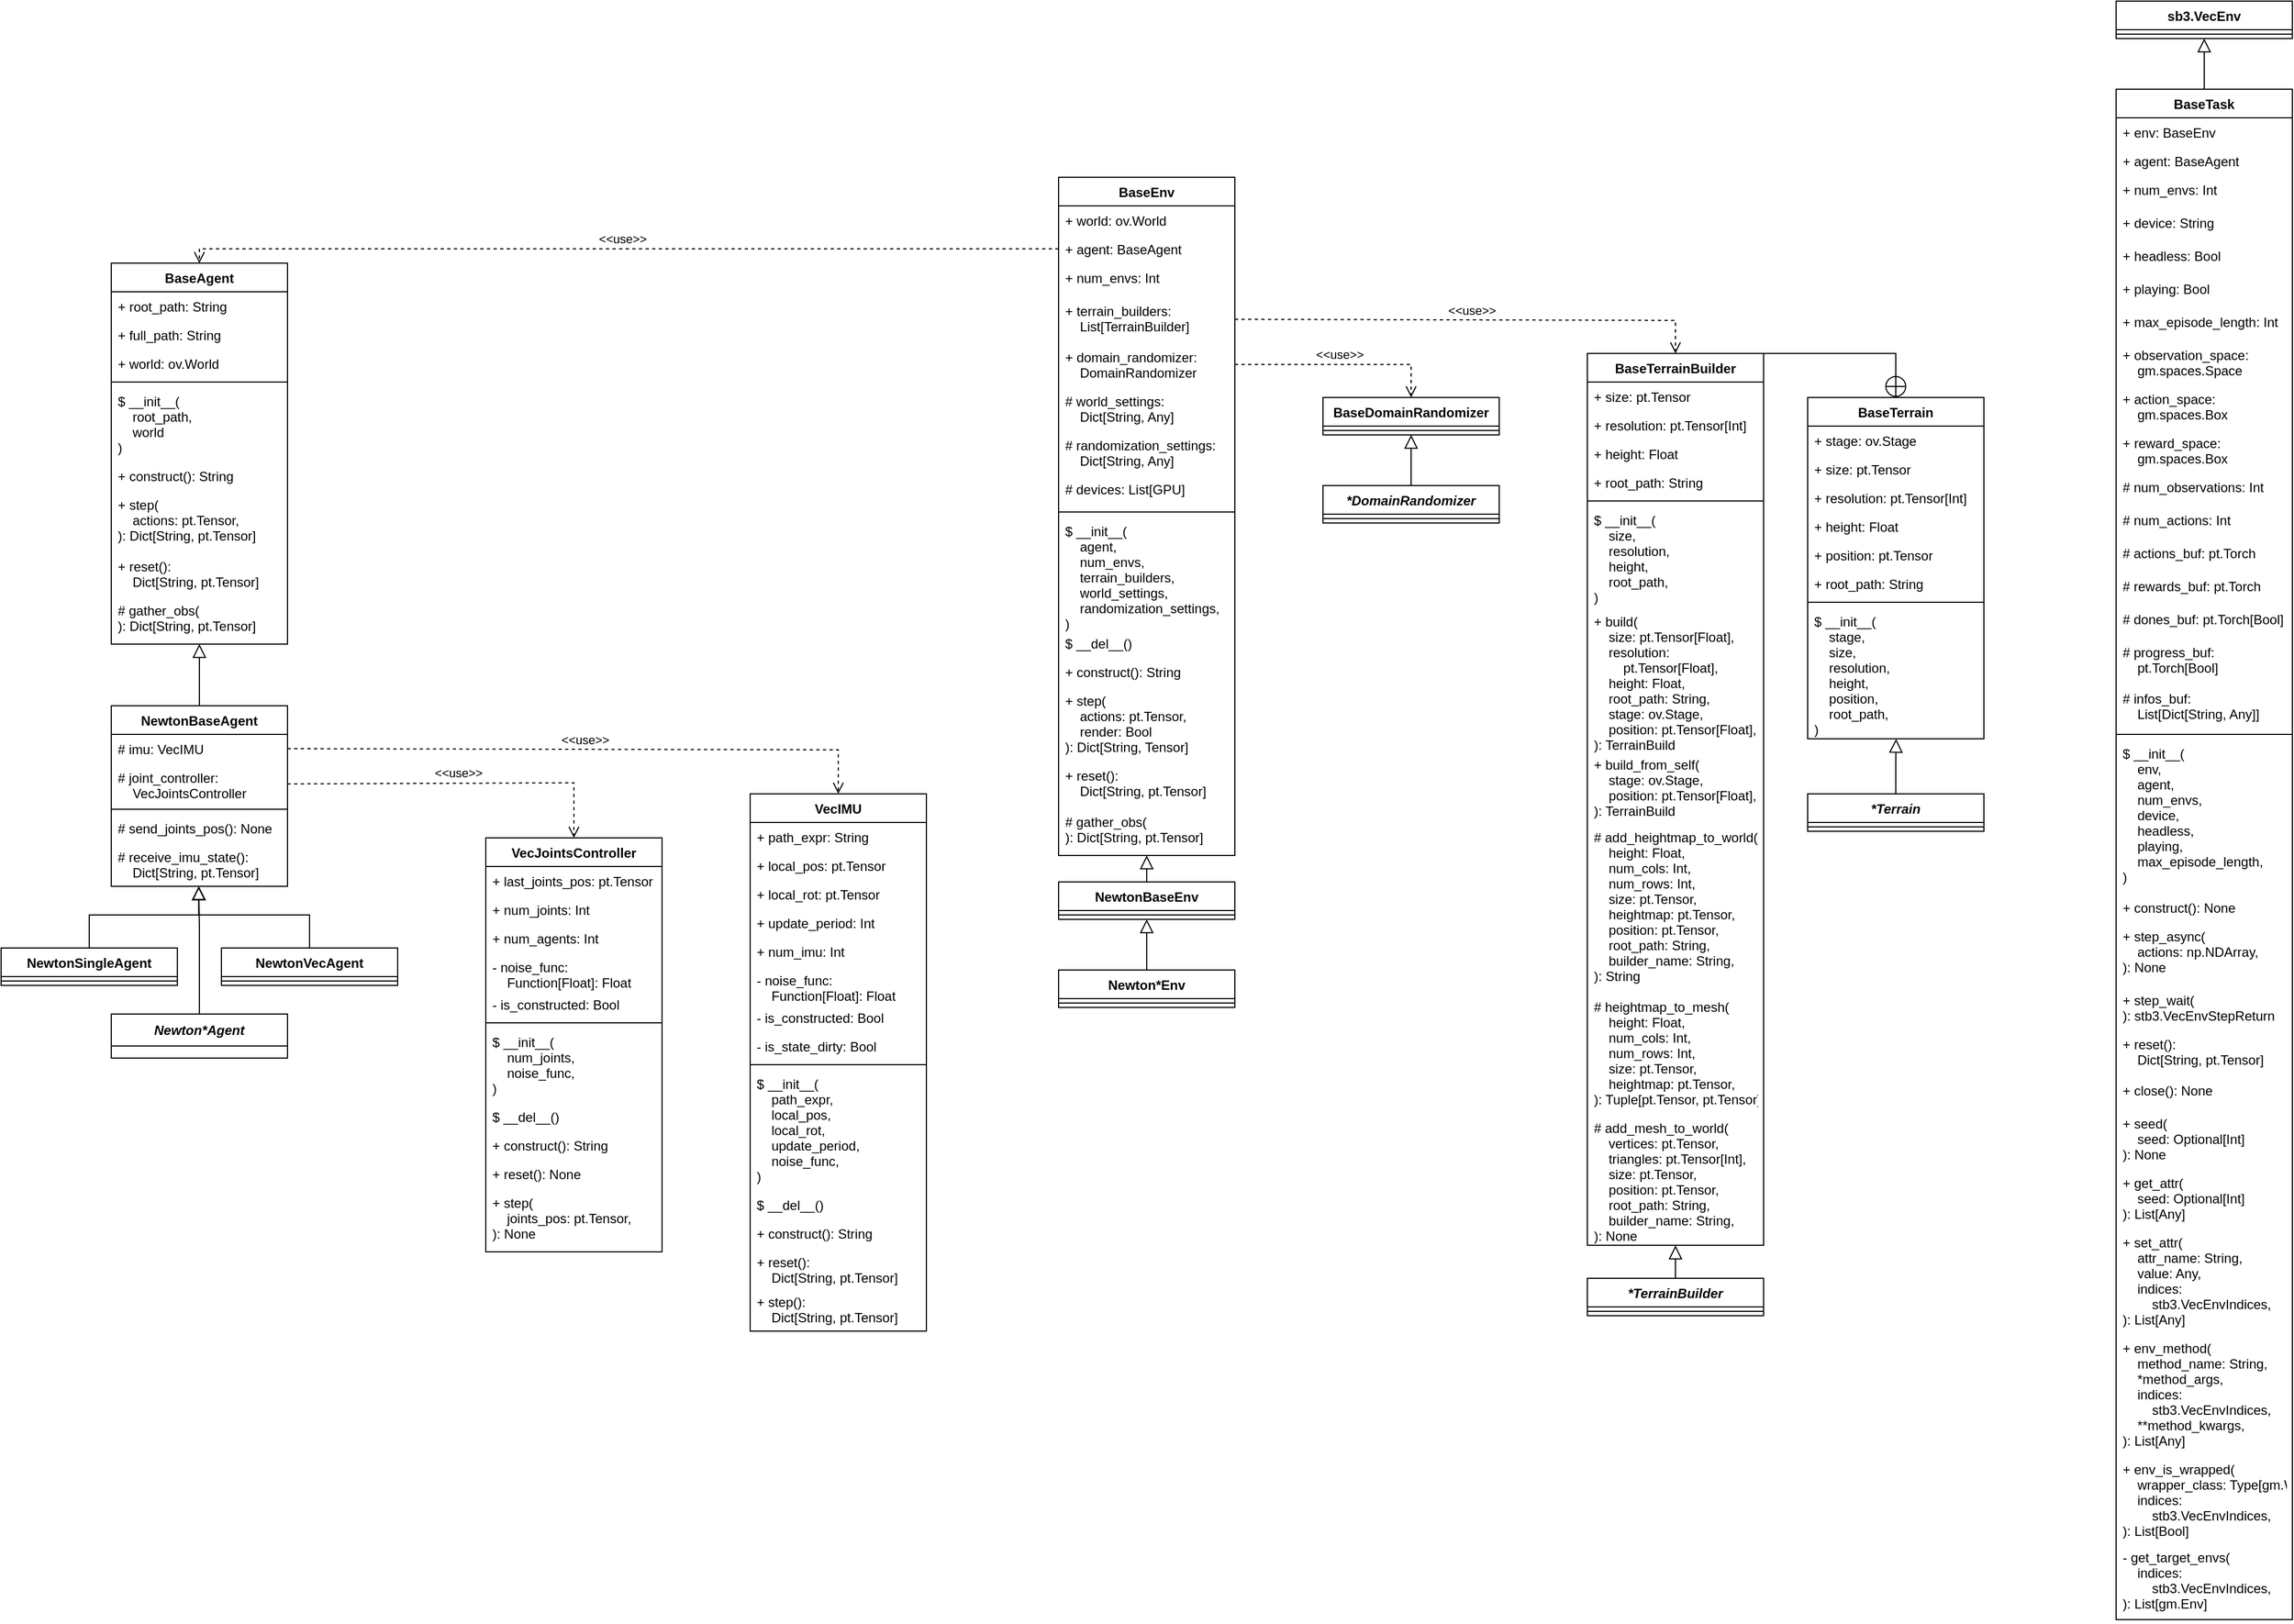 <mxfile version="24.8.4">
  <diagram id="C5RBs43oDa-KdzZeNtuy" name="Page-1">
    <mxGraphModel dx="2043" dy="2243" grid="1" gridSize="10" guides="1" tooltips="1" connect="1" arrows="1" fold="1" page="1" pageScale="1" pageWidth="827" pageHeight="1169" math="0" shadow="0">
      <root>
        <mxCell id="WIyWlLk6GJQsqaUBKTNV-0" />
        <mxCell id="WIyWlLk6GJQsqaUBKTNV-1" parent="WIyWlLk6GJQsqaUBKTNV-0" />
        <mxCell id="zkfFHV4jXpPFQw0GAbJ--0" value="BaseAgent" style="swimlane;fontStyle=1;align=center;verticalAlign=top;childLayout=stackLayout;horizontal=1;startSize=26;horizontalStack=0;resizeParent=1;resizeLast=0;collapsible=1;marginBottom=0;rounded=0;shadow=0;strokeWidth=1;" parent="WIyWlLk6GJQsqaUBKTNV-1" vertex="1">
          <mxGeometry x="220" y="38" width="160" height="346" as="geometry">
            <mxRectangle x="230" y="140" width="160" height="26" as="alternateBounds" />
          </mxGeometry>
        </mxCell>
        <mxCell id="zkfFHV4jXpPFQw0GAbJ--1" value="+ root_path: String" style="text;align=left;verticalAlign=top;spacingLeft=4;spacingRight=4;overflow=hidden;rotatable=0;points=[[0,0.5],[1,0.5]];portConstraint=eastwest;" parent="zkfFHV4jXpPFQw0GAbJ--0" vertex="1">
          <mxGeometry y="26" width="160" height="26" as="geometry" />
        </mxCell>
        <mxCell id="zkfFHV4jXpPFQw0GAbJ--2" value="+ full_path: String" style="text;align=left;verticalAlign=top;spacingLeft=4;spacingRight=4;overflow=hidden;rotatable=0;points=[[0,0.5],[1,0.5]];portConstraint=eastwest;rounded=0;shadow=0;html=0;" parent="zkfFHV4jXpPFQw0GAbJ--0" vertex="1">
          <mxGeometry y="52" width="160" height="26" as="geometry" />
        </mxCell>
        <mxCell id="zkfFHV4jXpPFQw0GAbJ--3" value="+ world: ov.World" style="text;align=left;verticalAlign=top;spacingLeft=4;spacingRight=4;overflow=hidden;rotatable=0;points=[[0,0.5],[1,0.5]];portConstraint=eastwest;rounded=0;shadow=0;html=0;" parent="zkfFHV4jXpPFQw0GAbJ--0" vertex="1">
          <mxGeometry y="78" width="160" height="26" as="geometry" />
        </mxCell>
        <mxCell id="zkfFHV4jXpPFQw0GAbJ--4" value="" style="line;html=1;strokeWidth=1;align=left;verticalAlign=middle;spacingTop=-1;spacingLeft=3;spacingRight=3;rotatable=0;labelPosition=right;points=[];portConstraint=eastwest;" parent="zkfFHV4jXpPFQw0GAbJ--0" vertex="1">
          <mxGeometry y="104" width="160" height="8" as="geometry" />
        </mxCell>
        <mxCell id="zkfFHV4jXpPFQw0GAbJ--5" value="$ __init__(&#xa;    root_path, &#xa;    world&#xa;)" style="text;align=left;verticalAlign=top;spacingLeft=4;spacingRight=4;overflow=hidden;rotatable=0;points=[[0,0.5],[1,0.5]];portConstraint=eastwest;" parent="zkfFHV4jXpPFQw0GAbJ--0" vertex="1">
          <mxGeometry y="112" width="160" height="68" as="geometry" />
        </mxCell>
        <mxCell id="WYmgZ2lt331Zo_KYKc5n-0" value="+ construct(): String" style="text;align=left;verticalAlign=top;spacingLeft=4;spacingRight=4;overflow=hidden;rotatable=0;points=[[0,0.5],[1,0.5]];portConstraint=eastwest;" parent="zkfFHV4jXpPFQw0GAbJ--0" vertex="1">
          <mxGeometry y="180" width="160" height="26" as="geometry" />
        </mxCell>
        <mxCell id="WYmgZ2lt331Zo_KYKc5n-36" value="+ step(&#xa;    actions: pt.Tensor,&#xa;): Dict[String, pt.Tensor]" style="text;align=left;verticalAlign=top;spacingLeft=4;spacingRight=4;overflow=hidden;rotatable=0;points=[[0,0.5],[1,0.5]];portConstraint=eastwest;" parent="zkfFHV4jXpPFQw0GAbJ--0" vertex="1">
          <mxGeometry y="206" width="160" height="56" as="geometry" />
        </mxCell>
        <mxCell id="WYmgZ2lt331Zo_KYKc5n-35" value="+ reset(): &#xa;    Dict[String, pt.Tensor]" style="text;align=left;verticalAlign=top;spacingLeft=4;spacingRight=4;overflow=hidden;rotatable=0;points=[[0,0.5],[1,0.5]];portConstraint=eastwest;" parent="zkfFHV4jXpPFQw0GAbJ--0" vertex="1">
          <mxGeometry y="262" width="160" height="40" as="geometry" />
        </mxCell>
        <mxCell id="C2V4Gt5A_Fa9hkwZDNJC-0" value="# gather_obs(&#xa;): Dict[String, pt.Tensor]" style="text;align=left;verticalAlign=top;spacingLeft=4;spacingRight=4;overflow=hidden;rotatable=0;points=[[0,0.5],[1,0.5]];portConstraint=eastwest;" vertex="1" parent="zkfFHV4jXpPFQw0GAbJ--0">
          <mxGeometry y="302" width="160" height="44" as="geometry" />
        </mxCell>
        <mxCell id="zkfFHV4jXpPFQw0GAbJ--6" value="NewtonBaseAgent" style="swimlane;fontStyle=1;align=center;verticalAlign=top;childLayout=stackLayout;horizontal=1;startSize=26;horizontalStack=0;resizeParent=1;resizeLast=0;collapsible=1;marginBottom=0;rounded=0;shadow=0;strokeWidth=1;" parent="WIyWlLk6GJQsqaUBKTNV-1" vertex="1">
          <mxGeometry x="220" y="440" width="160" height="164" as="geometry">
            <mxRectangle x="130" y="380" width="160" height="26" as="alternateBounds" />
          </mxGeometry>
        </mxCell>
        <mxCell id="C2V4Gt5A_Fa9hkwZDNJC-16" value="# imu: VecIMU" style="text;align=left;verticalAlign=top;spacingLeft=4;spacingRight=4;overflow=hidden;rotatable=0;points=[[0,0.5],[1,0.5]];portConstraint=eastwest;" vertex="1" parent="zkfFHV4jXpPFQw0GAbJ--6">
          <mxGeometry y="26" width="160" height="26" as="geometry" />
        </mxCell>
        <mxCell id="C2V4Gt5A_Fa9hkwZDNJC-17" value="# joint_controller: &#xa;    VecJointsController" style="text;align=left;verticalAlign=top;spacingLeft=4;spacingRight=4;overflow=hidden;rotatable=0;points=[[0,0.5],[1,0.5]];portConstraint=eastwest;" vertex="1" parent="zkfFHV4jXpPFQw0GAbJ--6">
          <mxGeometry y="52" width="160" height="38" as="geometry" />
        </mxCell>
        <mxCell id="zkfFHV4jXpPFQw0GAbJ--9" value="" style="line;html=1;strokeWidth=1;align=left;verticalAlign=middle;spacingTop=-1;spacingLeft=3;spacingRight=3;rotatable=0;labelPosition=right;points=[];portConstraint=eastwest;" parent="zkfFHV4jXpPFQw0GAbJ--6" vertex="1">
          <mxGeometry y="90" width="160" height="8" as="geometry" />
        </mxCell>
        <mxCell id="C2V4Gt5A_Fa9hkwZDNJC-2" value="# send_joints_pos(): None" style="text;align=left;verticalAlign=top;spacingLeft=4;spacingRight=4;overflow=hidden;rotatable=0;points=[[0,0.5],[1,0.5]];portConstraint=eastwest;" vertex="1" parent="zkfFHV4jXpPFQw0GAbJ--6">
          <mxGeometry y="98" width="160" height="26" as="geometry" />
        </mxCell>
        <mxCell id="C2V4Gt5A_Fa9hkwZDNJC-3" value="# receive_imu_state(): &#xa;    Dict[String, pt.Tensor]" style="text;align=left;verticalAlign=top;spacingLeft=4;spacingRight=4;overflow=hidden;rotatable=0;points=[[0,0.5],[1,0.5]];portConstraint=eastwest;" vertex="1" parent="zkfFHV4jXpPFQw0GAbJ--6">
          <mxGeometry y="124" width="160" height="40" as="geometry" />
        </mxCell>
        <mxCell id="zkfFHV4jXpPFQw0GAbJ--12" value="" style="endArrow=block;endSize=10;endFill=0;shadow=0;strokeWidth=1;rounded=0;curved=0;edgeStyle=elbowEdgeStyle;elbow=vertical;" parent="WIyWlLk6GJQsqaUBKTNV-1" source="zkfFHV4jXpPFQw0GAbJ--6" target="zkfFHV4jXpPFQw0GAbJ--0" edge="1">
          <mxGeometry width="160" relative="1" as="geometry">
            <mxPoint x="200" y="203" as="sourcePoint" />
            <mxPoint x="200" y="203" as="targetPoint" />
          </mxGeometry>
        </mxCell>
        <mxCell id="zkfFHV4jXpPFQw0GAbJ--13" value="NewtonVecAgent" style="swimlane;fontStyle=1;align=center;verticalAlign=top;childLayout=stackLayout;horizontal=1;startSize=26;horizontalStack=0;resizeParent=1;resizeLast=0;collapsible=1;marginBottom=0;rounded=0;shadow=0;strokeWidth=1;" parent="WIyWlLk6GJQsqaUBKTNV-1" vertex="1">
          <mxGeometry x="320" y="660" width="160" height="34" as="geometry">
            <mxRectangle x="340" y="380" width="170" height="26" as="alternateBounds" />
          </mxGeometry>
        </mxCell>
        <mxCell id="zkfFHV4jXpPFQw0GAbJ--15" value="" style="line;html=1;strokeWidth=1;align=left;verticalAlign=middle;spacingTop=-1;spacingLeft=3;spacingRight=3;rotatable=0;labelPosition=right;points=[];portConstraint=eastwest;" parent="zkfFHV4jXpPFQw0GAbJ--13" vertex="1">
          <mxGeometry y="26" width="160" height="8" as="geometry" />
        </mxCell>
        <mxCell id="zkfFHV4jXpPFQw0GAbJ--16" value="" style="endArrow=block;endSize=10;endFill=0;shadow=0;strokeWidth=1;rounded=0;curved=0;edgeStyle=elbowEdgeStyle;elbow=vertical;entryX=0.497;entryY=0.995;entryDx=0;entryDy=0;entryPerimeter=0;exitX=0.5;exitY=0;exitDx=0;exitDy=0;" parent="WIyWlLk6GJQsqaUBKTNV-1" source="zkfFHV4jXpPFQw0GAbJ--13" target="C2V4Gt5A_Fa9hkwZDNJC-3" edge="1">
          <mxGeometry width="160" relative="1" as="geometry">
            <mxPoint x="210" y="373" as="sourcePoint" />
            <mxPoint x="290" y="550" as="targetPoint" />
            <Array as="points">
              <mxPoint x="350" y="630" />
            </Array>
          </mxGeometry>
        </mxCell>
        <mxCell id="WYmgZ2lt331Zo_KYKc5n-1" value="VecIMU" style="swimlane;fontStyle=1;align=center;verticalAlign=top;childLayout=stackLayout;horizontal=1;startSize=26;horizontalStack=0;resizeParent=1;resizeLast=0;collapsible=1;marginBottom=0;rounded=0;shadow=0;strokeWidth=1;" parent="WIyWlLk6GJQsqaUBKTNV-1" vertex="1">
          <mxGeometry x="800" y="520" width="160" height="488" as="geometry">
            <mxRectangle x="230" y="140" width="160" height="26" as="alternateBounds" />
          </mxGeometry>
        </mxCell>
        <mxCell id="WYmgZ2lt331Zo_KYKc5n-2" value="+ path_expr: String" style="text;align=left;verticalAlign=top;spacingLeft=4;spacingRight=4;overflow=hidden;rotatable=0;points=[[0,0.5],[1,0.5]];portConstraint=eastwest;" parent="WYmgZ2lt331Zo_KYKc5n-1" vertex="1">
          <mxGeometry y="26" width="160" height="26" as="geometry" />
        </mxCell>
        <mxCell id="WYmgZ2lt331Zo_KYKc5n-3" value="+ local_pos: pt.Tensor" style="text;align=left;verticalAlign=top;spacingLeft=4;spacingRight=4;overflow=hidden;rotatable=0;points=[[0,0.5],[1,0.5]];portConstraint=eastwest;rounded=0;shadow=0;html=0;" parent="WYmgZ2lt331Zo_KYKc5n-1" vertex="1">
          <mxGeometry y="52" width="160" height="26" as="geometry" />
        </mxCell>
        <mxCell id="WYmgZ2lt331Zo_KYKc5n-4" value="+ local_rot: pt.Tensor" style="text;align=left;verticalAlign=top;spacingLeft=4;spacingRight=4;overflow=hidden;rotatable=0;points=[[0,0.5],[1,0.5]];portConstraint=eastwest;rounded=0;shadow=0;html=0;" parent="WYmgZ2lt331Zo_KYKc5n-1" vertex="1">
          <mxGeometry y="78" width="160" height="26" as="geometry" />
        </mxCell>
        <mxCell id="WYmgZ2lt331Zo_KYKc5n-8" value="+ update_period: Int" style="text;align=left;verticalAlign=top;spacingLeft=4;spacingRight=4;overflow=hidden;rotatable=0;points=[[0,0.5],[1,0.5]];portConstraint=eastwest;rounded=0;shadow=0;html=0;" parent="WYmgZ2lt331Zo_KYKc5n-1" vertex="1">
          <mxGeometry y="104" width="160" height="26" as="geometry" />
        </mxCell>
        <mxCell id="WYmgZ2lt331Zo_KYKc5n-28" value="+ num_imu: Int" style="text;align=left;verticalAlign=top;spacingLeft=4;spacingRight=4;overflow=hidden;rotatable=0;points=[[0,0.5],[1,0.5]];portConstraint=eastwest;rounded=0;shadow=0;html=0;" parent="WYmgZ2lt331Zo_KYKc5n-1" vertex="1">
          <mxGeometry y="130" width="160" height="26" as="geometry" />
        </mxCell>
        <mxCell id="C2V4Gt5A_Fa9hkwZDNJC-56" value="- noise_func: &#xa;    Function[Float]: Float" style="text;align=left;verticalAlign=top;spacingLeft=4;spacingRight=4;overflow=hidden;rotatable=0;points=[[0,0.5],[1,0.5]];portConstraint=eastwest;rounded=0;shadow=0;html=0;" vertex="1" parent="WYmgZ2lt331Zo_KYKc5n-1">
          <mxGeometry y="156" width="160" height="34" as="geometry" />
        </mxCell>
        <mxCell id="WYmgZ2lt331Zo_KYKc5n-9" value="- is_constructed: Bool" style="text;align=left;verticalAlign=top;spacingLeft=4;spacingRight=4;overflow=hidden;rotatable=0;points=[[0,0.5],[1,0.5]];portConstraint=eastwest;rounded=0;shadow=0;html=0;" parent="WYmgZ2lt331Zo_KYKc5n-1" vertex="1">
          <mxGeometry y="190" width="160" height="26" as="geometry" />
        </mxCell>
        <mxCell id="C2V4Gt5A_Fa9hkwZDNJC-7" value="- is_state_dirty: Bool" style="text;align=left;verticalAlign=top;spacingLeft=4;spacingRight=4;overflow=hidden;rotatable=0;points=[[0,0.5],[1,0.5]];portConstraint=eastwest;rounded=0;shadow=0;html=0;" vertex="1" parent="WYmgZ2lt331Zo_KYKc5n-1">
          <mxGeometry y="216" width="160" height="26" as="geometry" />
        </mxCell>
        <mxCell id="WYmgZ2lt331Zo_KYKc5n-5" value="" style="line;html=1;strokeWidth=1;align=left;verticalAlign=middle;spacingTop=-1;spacingLeft=3;spacingRight=3;rotatable=0;labelPosition=right;points=[];portConstraint=eastwest;" parent="WYmgZ2lt331Zo_KYKc5n-1" vertex="1">
          <mxGeometry y="242" width="160" height="8" as="geometry" />
        </mxCell>
        <mxCell id="WYmgZ2lt331Zo_KYKc5n-6" value="$ __init__(&#xa;    path_expr, &#xa;    local_pos, &#xa;    local_rot,&#xa;    update_period,&#xa;    noise_func,&#xa;)" style="text;align=left;verticalAlign=top;spacingLeft=4;spacingRight=4;overflow=hidden;rotatable=0;points=[[0,0.5],[1,0.5]];portConstraint=eastwest;" parent="WYmgZ2lt331Zo_KYKc5n-1" vertex="1">
          <mxGeometry y="250" width="160" height="110" as="geometry" />
        </mxCell>
        <mxCell id="WYmgZ2lt331Zo_KYKc5n-10" value="$ __del__()" style="text;align=left;verticalAlign=top;spacingLeft=4;spacingRight=4;overflow=hidden;rotatable=0;points=[[0,0.5],[1,0.5]];portConstraint=eastwest;" parent="WYmgZ2lt331Zo_KYKc5n-1" vertex="1">
          <mxGeometry y="360" width="160" height="26" as="geometry" />
        </mxCell>
        <mxCell id="WYmgZ2lt331Zo_KYKc5n-11" value="+ construct(): String" style="text;align=left;verticalAlign=top;spacingLeft=4;spacingRight=4;overflow=hidden;rotatable=0;points=[[0,0.5],[1,0.5]];portConstraint=eastwest;" parent="WYmgZ2lt331Zo_KYKc5n-1" vertex="1">
          <mxGeometry y="386" width="160" height="26" as="geometry" />
        </mxCell>
        <mxCell id="WYmgZ2lt331Zo_KYKc5n-7" value="+ reset(): &#xa;    Dict[String, pt.Tensor]" style="text;align=left;verticalAlign=top;spacingLeft=4;spacingRight=4;overflow=hidden;rotatable=0;points=[[0,0.5],[1,0.5]];portConstraint=eastwest;" parent="WYmgZ2lt331Zo_KYKc5n-1" vertex="1">
          <mxGeometry y="412" width="160" height="36" as="geometry" />
        </mxCell>
        <mxCell id="WYmgZ2lt331Zo_KYKc5n-12" value="+ step(): &#xa;    Dict[String, pt.Tensor]" style="text;align=left;verticalAlign=top;spacingLeft=4;spacingRight=4;overflow=hidden;rotatable=0;points=[[0,0.5],[1,0.5]];portConstraint=eastwest;" parent="WYmgZ2lt331Zo_KYKc5n-1" vertex="1">
          <mxGeometry y="448" width="160" height="40" as="geometry" />
        </mxCell>
        <mxCell id="WYmgZ2lt331Zo_KYKc5n-13" value="VecJointsController" style="swimlane;fontStyle=1;align=center;verticalAlign=top;childLayout=stackLayout;horizontal=1;startSize=26;horizontalStack=0;resizeParent=1;resizeLast=0;collapsible=1;marginBottom=0;rounded=0;shadow=0;strokeWidth=1;" parent="WIyWlLk6GJQsqaUBKTNV-1" vertex="1">
          <mxGeometry x="560" y="560" width="160" height="376" as="geometry">
            <mxRectangle x="950" y="110" width="160" height="26" as="alternateBounds" />
          </mxGeometry>
        </mxCell>
        <mxCell id="WYmgZ2lt331Zo_KYKc5n-25" value="+ last_joints_pos: pt.Tensor" style="text;align=left;verticalAlign=top;spacingLeft=4;spacingRight=4;overflow=hidden;rotatable=0;points=[[0,0.5],[1,0.5]];portConstraint=eastwest;rounded=0;shadow=0;html=0;" parent="WYmgZ2lt331Zo_KYKc5n-13" vertex="1">
          <mxGeometry y="26" width="160" height="26" as="geometry" />
        </mxCell>
        <mxCell id="WYmgZ2lt331Zo_KYKc5n-26" value="+ num_joints: Int" style="text;align=left;verticalAlign=top;spacingLeft=4;spacingRight=4;overflow=hidden;rotatable=0;points=[[0,0.5],[1,0.5]];portConstraint=eastwest;rounded=0;shadow=0;html=0;" parent="WYmgZ2lt331Zo_KYKc5n-13" vertex="1">
          <mxGeometry y="52" width="160" height="26" as="geometry" />
        </mxCell>
        <mxCell id="WYmgZ2lt331Zo_KYKc5n-29" value="+ num_agents: Int" style="text;align=left;verticalAlign=top;spacingLeft=4;spacingRight=4;overflow=hidden;rotatable=0;points=[[0,0.5],[1,0.5]];portConstraint=eastwest;rounded=0;shadow=0;html=0;" parent="WYmgZ2lt331Zo_KYKc5n-13" vertex="1">
          <mxGeometry y="78" width="160" height="26" as="geometry" />
        </mxCell>
        <mxCell id="C2V4Gt5A_Fa9hkwZDNJC-57" value="- noise_func: &#xa;    Function[Float]: Float" style="text;align=left;verticalAlign=top;spacingLeft=4;spacingRight=4;overflow=hidden;rotatable=0;points=[[0,0.5],[1,0.5]];portConstraint=eastwest;rounded=0;shadow=0;html=0;" vertex="1" parent="WYmgZ2lt331Zo_KYKc5n-13">
          <mxGeometry y="104" width="160" height="34" as="geometry" />
        </mxCell>
        <mxCell id="WYmgZ2lt331Zo_KYKc5n-18" value="- is_constructed: Bool" style="text;align=left;verticalAlign=top;spacingLeft=4;spacingRight=4;overflow=hidden;rotatable=0;points=[[0,0.5],[1,0.5]];portConstraint=eastwest;rounded=0;shadow=0;html=0;" parent="WYmgZ2lt331Zo_KYKc5n-13" vertex="1">
          <mxGeometry y="138" width="160" height="26" as="geometry" />
        </mxCell>
        <mxCell id="WYmgZ2lt331Zo_KYKc5n-19" value="" style="line;html=1;strokeWidth=1;align=left;verticalAlign=middle;spacingTop=-1;spacingLeft=3;spacingRight=3;rotatable=0;labelPosition=right;points=[];portConstraint=eastwest;" parent="WYmgZ2lt331Zo_KYKc5n-13" vertex="1">
          <mxGeometry y="164" width="160" height="8" as="geometry" />
        </mxCell>
        <mxCell id="WYmgZ2lt331Zo_KYKc5n-20" value="$ __init__(&#xa;    num_joints,&#xa;    noise_func,&#xa;)" style="text;align=left;verticalAlign=top;spacingLeft=4;spacingRight=4;overflow=hidden;rotatable=0;points=[[0,0.5],[1,0.5]];portConstraint=eastwest;" parent="WYmgZ2lt331Zo_KYKc5n-13" vertex="1">
          <mxGeometry y="172" width="160" height="68" as="geometry" />
        </mxCell>
        <mxCell id="WYmgZ2lt331Zo_KYKc5n-21" value="$ __del__()" style="text;align=left;verticalAlign=top;spacingLeft=4;spacingRight=4;overflow=hidden;rotatable=0;points=[[0,0.5],[1,0.5]];portConstraint=eastwest;" parent="WYmgZ2lt331Zo_KYKc5n-13" vertex="1">
          <mxGeometry y="240" width="160" height="26" as="geometry" />
        </mxCell>
        <mxCell id="WYmgZ2lt331Zo_KYKc5n-22" value="+ construct(): String" style="text;align=left;verticalAlign=top;spacingLeft=4;spacingRight=4;overflow=hidden;rotatable=0;points=[[0,0.5],[1,0.5]];portConstraint=eastwest;" parent="WYmgZ2lt331Zo_KYKc5n-13" vertex="1">
          <mxGeometry y="266" width="160" height="26" as="geometry" />
        </mxCell>
        <mxCell id="WYmgZ2lt331Zo_KYKc5n-23" value="+ reset(): None" style="text;align=left;verticalAlign=top;spacingLeft=4;spacingRight=4;overflow=hidden;rotatable=0;points=[[0,0.5],[1,0.5]];portConstraint=eastwest;" parent="WYmgZ2lt331Zo_KYKc5n-13" vertex="1">
          <mxGeometry y="292" width="160" height="26" as="geometry" />
        </mxCell>
        <mxCell id="WYmgZ2lt331Zo_KYKc5n-24" value="+ step(&#xa;    joints_pos: pt.Tensor,&#xa;): None" style="text;align=left;verticalAlign=top;spacingLeft=4;spacingRight=4;overflow=hidden;rotatable=0;points=[[0,0.5],[1,0.5]];portConstraint=eastwest;" parent="WYmgZ2lt331Zo_KYKc5n-13" vertex="1">
          <mxGeometry y="318" width="160" height="58" as="geometry" />
        </mxCell>
        <mxCell id="C2V4Gt5A_Fa9hkwZDNJC-9" value="NewtonSingleAgent" style="swimlane;fontStyle=1;align=center;verticalAlign=top;childLayout=stackLayout;horizontal=1;startSize=26;horizontalStack=0;resizeParent=1;resizeLast=0;collapsible=1;marginBottom=0;rounded=0;shadow=0;strokeWidth=1;" vertex="1" parent="WIyWlLk6GJQsqaUBKTNV-1">
          <mxGeometry x="120" y="660" width="160" height="34" as="geometry">
            <mxRectangle x="340" y="380" width="170" height="26" as="alternateBounds" />
          </mxGeometry>
        </mxCell>
        <mxCell id="C2V4Gt5A_Fa9hkwZDNJC-10" value="" style="line;html=1;strokeWidth=1;align=left;verticalAlign=middle;spacingTop=-1;spacingLeft=3;spacingRight=3;rotatable=0;labelPosition=right;points=[];portConstraint=eastwest;" vertex="1" parent="C2V4Gt5A_Fa9hkwZDNJC-9">
          <mxGeometry y="26" width="160" height="8" as="geometry" />
        </mxCell>
        <mxCell id="C2V4Gt5A_Fa9hkwZDNJC-15" value="" style="endArrow=block;endSize=10;endFill=0;shadow=0;strokeWidth=1;rounded=0;curved=0;edgeStyle=elbowEdgeStyle;elbow=vertical;exitX=0.5;exitY=0;exitDx=0;exitDy=0;entryX=0.496;entryY=1.003;entryDx=0;entryDy=0;entryPerimeter=0;" edge="1" parent="WIyWlLk6GJQsqaUBKTNV-1" source="C2V4Gt5A_Fa9hkwZDNJC-9" target="C2V4Gt5A_Fa9hkwZDNJC-3">
          <mxGeometry width="160" relative="1" as="geometry">
            <mxPoint x="410" y="610" as="sourcePoint" />
            <mxPoint x="270" y="560" as="targetPoint" />
            <Array as="points">
              <mxPoint x="250" y="630" />
            </Array>
          </mxGeometry>
        </mxCell>
        <mxCell id="C2V4Gt5A_Fa9hkwZDNJC-21" value="&amp;lt;&amp;lt;use&amp;gt;&amp;gt;" style="endArrow=open;startArrow=none;endFill=0;startFill=0;endSize=8;html=1;verticalAlign=bottom;dashed=1;labelBackgroundColor=none;rounded=0;exitX=1;exitY=0.5;exitDx=0;exitDy=0;entryX=0.5;entryY=0;entryDx=0;entryDy=0;" edge="1" parent="WIyWlLk6GJQsqaUBKTNV-1" source="C2V4Gt5A_Fa9hkwZDNJC-16" target="WYmgZ2lt331Zo_KYKc5n-1">
          <mxGeometry width="160" relative="1" as="geometry">
            <mxPoint x="580" y="470" as="sourcePoint" />
            <mxPoint x="740" y="470" as="targetPoint" />
            <Array as="points">
              <mxPoint x="880" y="480" />
            </Array>
          </mxGeometry>
        </mxCell>
        <mxCell id="C2V4Gt5A_Fa9hkwZDNJC-22" value="&amp;lt;&amp;lt;use&amp;gt;&amp;gt;" style="endArrow=open;startArrow=none;endFill=0;startFill=0;endSize=8;html=1;verticalAlign=bottom;dashed=1;labelBackgroundColor=none;rounded=0;exitX=1;exitY=0.5;exitDx=0;exitDy=0;entryX=0.5;entryY=0;entryDx=0;entryDy=0;" edge="1" parent="WIyWlLk6GJQsqaUBKTNV-1" source="C2V4Gt5A_Fa9hkwZDNJC-17" target="WYmgZ2lt331Zo_KYKc5n-13">
          <mxGeometry width="160" relative="1" as="geometry">
            <mxPoint x="390" y="489" as="sourcePoint" />
            <mxPoint x="890" y="530" as="targetPoint" />
            <Array as="points">
              <mxPoint x="640" y="510" />
            </Array>
          </mxGeometry>
        </mxCell>
        <mxCell id="C2V4Gt5A_Fa9hkwZDNJC-23" value="&lt;i&gt;Newton*Agent&lt;/i&gt;" style="swimlane;fontStyle=1;align=center;verticalAlign=middle;childLayout=stackLayout;horizontal=1;startSize=29;horizontalStack=0;resizeParent=1;resizeParentMax=0;resizeLast=0;collapsible=0;marginBottom=0;html=1;whiteSpace=wrap;" vertex="1" parent="WIyWlLk6GJQsqaUBKTNV-1">
          <mxGeometry x="220" y="720" width="160" height="40" as="geometry" />
        </mxCell>
        <mxCell id="C2V4Gt5A_Fa9hkwZDNJC-26" value="" style="endArrow=block;endSize=10;endFill=0;shadow=0;strokeWidth=1;rounded=0;curved=0;edgeStyle=elbowEdgeStyle;elbow=vertical;exitX=0.5;exitY=0;exitDx=0;exitDy=0;entryX=0.496;entryY=1.002;entryDx=0;entryDy=0;entryPerimeter=0;" edge="1" parent="WIyWlLk6GJQsqaUBKTNV-1" source="C2V4Gt5A_Fa9hkwZDNJC-23" target="C2V4Gt5A_Fa9hkwZDNJC-3">
          <mxGeometry width="160" relative="1" as="geometry">
            <mxPoint x="210" y="670" as="sourcePoint" />
            <mxPoint x="309" y="614" as="targetPoint" />
            <Array as="points">
              <mxPoint x="260" y="640" />
            </Array>
          </mxGeometry>
        </mxCell>
        <mxCell id="C2V4Gt5A_Fa9hkwZDNJC-27" value="BaseEnv" style="swimlane;fontStyle=1;align=center;verticalAlign=top;childLayout=stackLayout;horizontal=1;startSize=26;horizontalStack=0;resizeParent=1;resizeLast=0;collapsible=1;marginBottom=0;rounded=0;shadow=0;strokeWidth=1;" vertex="1" parent="WIyWlLk6GJQsqaUBKTNV-1">
          <mxGeometry x="1080" y="-40" width="160" height="616" as="geometry">
            <mxRectangle x="230" y="140" width="160" height="26" as="alternateBounds" />
          </mxGeometry>
        </mxCell>
        <mxCell id="C2V4Gt5A_Fa9hkwZDNJC-30" value="+ world: ov.World" style="text;align=left;verticalAlign=top;spacingLeft=4;spacingRight=4;overflow=hidden;rotatable=0;points=[[0,0.5],[1,0.5]];portConstraint=eastwest;rounded=0;shadow=0;html=0;" vertex="1" parent="C2V4Gt5A_Fa9hkwZDNJC-27">
          <mxGeometry y="26" width="160" height="26" as="geometry" />
        </mxCell>
        <mxCell id="C2V4Gt5A_Fa9hkwZDNJC-37" value="+ agent: BaseAgent" style="text;align=left;verticalAlign=top;spacingLeft=4;spacingRight=4;overflow=hidden;rotatable=0;points=[[0,0.5],[1,0.5]];portConstraint=eastwest;rounded=0;shadow=0;html=0;" vertex="1" parent="C2V4Gt5A_Fa9hkwZDNJC-27">
          <mxGeometry y="52" width="160" height="26" as="geometry" />
        </mxCell>
        <mxCell id="C2V4Gt5A_Fa9hkwZDNJC-40" value="+ num_envs: Int" style="text;align=left;verticalAlign=top;spacingLeft=4;spacingRight=4;overflow=hidden;rotatable=0;points=[[0,0.5],[1,0.5]];portConstraint=eastwest;rounded=0;shadow=0;html=0;" vertex="1" parent="C2V4Gt5A_Fa9hkwZDNJC-27">
          <mxGeometry y="78" width="160" height="30" as="geometry" />
        </mxCell>
        <mxCell id="C2V4Gt5A_Fa9hkwZDNJC-28" value="+ terrain_builders: &#xa;    List[TerrainBuilder]" style="text;align=left;verticalAlign=top;spacingLeft=4;spacingRight=4;overflow=hidden;rotatable=0;points=[[0,0.5],[1,0.5]];portConstraint=eastwest;" vertex="1" parent="C2V4Gt5A_Fa9hkwZDNJC-27">
          <mxGeometry y="108" width="160" height="42" as="geometry" />
        </mxCell>
        <mxCell id="C2V4Gt5A_Fa9hkwZDNJC-29" value="+ domain_randomizer:&#xa;    DomainRandomizer&#xa;" style="text;align=left;verticalAlign=top;spacingLeft=4;spacingRight=4;overflow=hidden;rotatable=0;points=[[0,0.5],[1,0.5]];portConstraint=eastwest;rounded=0;shadow=0;html=0;" vertex="1" parent="C2V4Gt5A_Fa9hkwZDNJC-27">
          <mxGeometry y="150" width="160" height="40" as="geometry" />
        </mxCell>
        <mxCell id="C2V4Gt5A_Fa9hkwZDNJC-38" value="# world_settings:&#xa;    Dict[String, Any]" style="text;align=left;verticalAlign=top;spacingLeft=4;spacingRight=4;overflow=hidden;rotatable=0;points=[[0,0.5],[1,0.5]];portConstraint=eastwest;rounded=0;shadow=0;html=0;" vertex="1" parent="C2V4Gt5A_Fa9hkwZDNJC-27">
          <mxGeometry y="190" width="160" height="40" as="geometry" />
        </mxCell>
        <mxCell id="C2V4Gt5A_Fa9hkwZDNJC-39" value="# randomization_settings:&#xa;    Dict[String, Any]" style="text;align=left;verticalAlign=top;spacingLeft=4;spacingRight=4;overflow=hidden;rotatable=0;points=[[0,0.5],[1,0.5]];portConstraint=eastwest;rounded=0;shadow=0;html=0;" vertex="1" parent="C2V4Gt5A_Fa9hkwZDNJC-27">
          <mxGeometry y="230" width="160" height="40" as="geometry" />
        </mxCell>
        <mxCell id="C2V4Gt5A_Fa9hkwZDNJC-41" value="# devices: List[GPU]" style="text;align=left;verticalAlign=top;spacingLeft=4;spacingRight=4;overflow=hidden;rotatable=0;points=[[0,0.5],[1,0.5]];portConstraint=eastwest;rounded=0;shadow=0;html=0;" vertex="1" parent="C2V4Gt5A_Fa9hkwZDNJC-27">
          <mxGeometry y="270" width="160" height="30" as="geometry" />
        </mxCell>
        <mxCell id="C2V4Gt5A_Fa9hkwZDNJC-31" value="" style="line;html=1;strokeWidth=1;align=left;verticalAlign=middle;spacingTop=-1;spacingLeft=3;spacingRight=3;rotatable=0;labelPosition=right;points=[];portConstraint=eastwest;" vertex="1" parent="C2V4Gt5A_Fa9hkwZDNJC-27">
          <mxGeometry y="300" width="160" height="8" as="geometry" />
        </mxCell>
        <mxCell id="C2V4Gt5A_Fa9hkwZDNJC-32" value="$ __init__(&#xa;    agent,&#xa;    num_envs, &#xa;    terrain_builders, &#xa;    world_settings, &#xa;    randomization_settings,&#xa;)" style="text;align=left;verticalAlign=top;spacingLeft=4;spacingRight=4;overflow=hidden;rotatable=0;points=[[0,0.5],[1,0.5]];portConstraint=eastwest;" vertex="1" parent="C2V4Gt5A_Fa9hkwZDNJC-27">
          <mxGeometry y="308" width="160" height="102" as="geometry" />
        </mxCell>
        <mxCell id="C2V4Gt5A_Fa9hkwZDNJC-55" value="$ __del__()" style="text;align=left;verticalAlign=top;spacingLeft=4;spacingRight=4;overflow=hidden;rotatable=0;points=[[0,0.5],[1,0.5]];portConstraint=eastwest;" vertex="1" parent="C2V4Gt5A_Fa9hkwZDNJC-27">
          <mxGeometry y="410" width="160" height="26" as="geometry" />
        </mxCell>
        <mxCell id="C2V4Gt5A_Fa9hkwZDNJC-33" value="+ construct(): String" style="text;align=left;verticalAlign=top;spacingLeft=4;spacingRight=4;overflow=hidden;rotatable=0;points=[[0,0.5],[1,0.5]];portConstraint=eastwest;" vertex="1" parent="C2V4Gt5A_Fa9hkwZDNJC-27">
          <mxGeometry y="436" width="160" height="26" as="geometry" />
        </mxCell>
        <mxCell id="C2V4Gt5A_Fa9hkwZDNJC-34" value="+ step(&#xa;    actions: pt.Tensor,&#xa;    render: Bool&#xa;): Dict[String, Tensor]" style="text;align=left;verticalAlign=top;spacingLeft=4;spacingRight=4;overflow=hidden;rotatable=0;points=[[0,0.5],[1,0.5]];portConstraint=eastwest;" vertex="1" parent="C2V4Gt5A_Fa9hkwZDNJC-27">
          <mxGeometry y="462" width="160" height="68" as="geometry" />
        </mxCell>
        <mxCell id="C2V4Gt5A_Fa9hkwZDNJC-35" value="+ reset(): &#xa;    Dict[String, pt.Tensor]" style="text;align=left;verticalAlign=top;spacingLeft=4;spacingRight=4;overflow=hidden;rotatable=0;points=[[0,0.5],[1,0.5]];portConstraint=eastwest;" vertex="1" parent="C2V4Gt5A_Fa9hkwZDNJC-27">
          <mxGeometry y="530" width="160" height="42" as="geometry" />
        </mxCell>
        <mxCell id="C2V4Gt5A_Fa9hkwZDNJC-36" value="# gather_obs(&#xa;): Dict[String, pt.Tensor]" style="text;align=left;verticalAlign=top;spacingLeft=4;spacingRight=4;overflow=hidden;rotatable=0;points=[[0,0.5],[1,0.5]];portConstraint=eastwest;" vertex="1" parent="C2V4Gt5A_Fa9hkwZDNJC-27">
          <mxGeometry y="572" width="160" height="44" as="geometry" />
        </mxCell>
        <mxCell id="C2V4Gt5A_Fa9hkwZDNJC-43" value="&amp;lt;&amp;lt;use&amp;gt;&amp;gt;" style="endArrow=open;startArrow=none;endFill=0;startFill=0;endSize=8;html=1;verticalAlign=bottom;dashed=1;labelBackgroundColor=none;rounded=0;exitX=0;exitY=0.5;exitDx=0;exitDy=0;entryX=0.5;entryY=0;entryDx=0;entryDy=0;" edge="1" parent="WIyWlLk6GJQsqaUBKTNV-1" source="C2V4Gt5A_Fa9hkwZDNJC-37" target="zkfFHV4jXpPFQw0GAbJ--0">
          <mxGeometry width="160" relative="1" as="geometry">
            <mxPoint x="390" y="489" as="sourcePoint" />
            <mxPoint x="890" y="530" as="targetPoint" />
            <Array as="points">
              <mxPoint x="300" y="25" />
            </Array>
          </mxGeometry>
        </mxCell>
        <mxCell id="C2V4Gt5A_Fa9hkwZDNJC-44" value="BaseTerrainBuilder" style="swimlane;fontStyle=1;align=center;verticalAlign=top;childLayout=stackLayout;horizontal=1;startSize=26;horizontalStack=0;resizeParent=1;resizeLast=0;collapsible=1;marginBottom=0;rounded=0;shadow=0;strokeWidth=1;" vertex="1" parent="WIyWlLk6GJQsqaUBKTNV-1">
          <mxGeometry x="1560" y="120" width="160" height="810" as="geometry">
            <mxRectangle x="950" y="110" width="160" height="26" as="alternateBounds" />
          </mxGeometry>
        </mxCell>
        <mxCell id="C2V4Gt5A_Fa9hkwZDNJC-45" value="+ size: pt.Tensor" style="text;align=left;verticalAlign=top;spacingLeft=4;spacingRight=4;overflow=hidden;rotatable=0;points=[[0,0.5],[1,0.5]];portConstraint=eastwest;rounded=0;shadow=0;html=0;" vertex="1" parent="C2V4Gt5A_Fa9hkwZDNJC-44">
          <mxGeometry y="26" width="160" height="26" as="geometry" />
        </mxCell>
        <mxCell id="C2V4Gt5A_Fa9hkwZDNJC-46" value="+ resolution: pt.Tensor[Int]" style="text;align=left;verticalAlign=top;spacingLeft=4;spacingRight=4;overflow=hidden;rotatable=0;points=[[0,0.5],[1,0.5]];portConstraint=eastwest;rounded=0;shadow=0;html=0;" vertex="1" parent="C2V4Gt5A_Fa9hkwZDNJC-44">
          <mxGeometry y="52" width="160" height="26" as="geometry" />
        </mxCell>
        <mxCell id="C2V4Gt5A_Fa9hkwZDNJC-58" value="+ height: Float" style="text;align=left;verticalAlign=top;spacingLeft=4;spacingRight=4;overflow=hidden;rotatable=0;points=[[0,0.5],[1,0.5]];portConstraint=eastwest;rounded=0;shadow=0;html=0;" vertex="1" parent="C2V4Gt5A_Fa9hkwZDNJC-44">
          <mxGeometry y="78" width="160" height="26" as="geometry" />
        </mxCell>
        <mxCell id="C2V4Gt5A_Fa9hkwZDNJC-59" value="+ root_path: String" style="text;align=left;verticalAlign=top;spacingLeft=4;spacingRight=4;overflow=hidden;rotatable=0;points=[[0,0.5],[1,0.5]];portConstraint=eastwest;rounded=0;shadow=0;html=0;" vertex="1" parent="C2V4Gt5A_Fa9hkwZDNJC-44">
          <mxGeometry y="104" width="160" height="26" as="geometry" />
        </mxCell>
        <mxCell id="C2V4Gt5A_Fa9hkwZDNJC-49" value="" style="line;html=1;strokeWidth=1;align=left;verticalAlign=middle;spacingTop=-1;spacingLeft=3;spacingRight=3;rotatable=0;labelPosition=right;points=[];portConstraint=eastwest;" vertex="1" parent="C2V4Gt5A_Fa9hkwZDNJC-44">
          <mxGeometry y="130" width="160" height="8" as="geometry" />
        </mxCell>
        <mxCell id="C2V4Gt5A_Fa9hkwZDNJC-50" value="$ __init__(&#xa;    size,&#xa;    resolution,&#xa;    height,&#xa;    root_path,&#xa;)" style="text;align=left;verticalAlign=top;spacingLeft=4;spacingRight=4;overflow=hidden;rotatable=0;points=[[0,0.5],[1,0.5]];portConstraint=eastwest;" vertex="1" parent="C2V4Gt5A_Fa9hkwZDNJC-44">
          <mxGeometry y="138" width="160" height="92" as="geometry" />
        </mxCell>
        <mxCell id="C2V4Gt5A_Fa9hkwZDNJC-53" value="+ build(&#xa;    size: pt.Tensor[Float],&#xa;    resolution: &#xa;        pt.Tensor[Float],&#xa;    height: Float,&#xa;    root_path: String,&#xa;    stage: ov.Stage,&#xa;    position: pt.Tensor[Float],&#xa;): TerrainBuild" style="text;align=left;verticalAlign=top;spacingLeft=4;spacingRight=4;overflow=hidden;rotatable=0;points=[[0,0.5],[1,0.5]];portConstraint=eastwest;" vertex="1" parent="C2V4Gt5A_Fa9hkwZDNJC-44">
          <mxGeometry y="230" width="160" height="130" as="geometry" />
        </mxCell>
        <mxCell id="C2V4Gt5A_Fa9hkwZDNJC-52" value="+ build_from_self(&#xa;    stage: ov.Stage, &#xa;    position: pt.Tensor[Float],&#xa;): TerrainBuild" style="text;align=left;verticalAlign=top;spacingLeft=4;spacingRight=4;overflow=hidden;rotatable=0;points=[[0,0.5],[1,0.5]];portConstraint=eastwest;" vertex="1" parent="C2V4Gt5A_Fa9hkwZDNJC-44">
          <mxGeometry y="360" width="160" height="66" as="geometry" />
        </mxCell>
        <mxCell id="C2V4Gt5A_Fa9hkwZDNJC-54" value="# add_heightmap_to_world(&#xa;    height: Float,&#xa;    num_cols: Int,&#xa;    num_rows: Int,&#xa;    size: pt.Tensor,&#xa;    heightmap: pt.Tensor,&#xa;    position: pt.Tensor,&#xa;    root_path: String,&#xa;    builder_name: String,&#xa;): String" style="text;align=left;verticalAlign=top;spacingLeft=4;spacingRight=4;overflow=hidden;rotatable=0;points=[[0,0.5],[1,0.5]];portConstraint=eastwest;" vertex="1" parent="C2V4Gt5A_Fa9hkwZDNJC-44">
          <mxGeometry y="426" width="160" height="154" as="geometry" />
        </mxCell>
        <mxCell id="C2V4Gt5A_Fa9hkwZDNJC-60" value="# heightmap_to_mesh(&#xa;    height: Float,&#xa;    num_cols: Int,&#xa;    num_rows: Int,&#xa;    size: pt.Tensor,&#xa;    heightmap: pt.Tensor,&#xa;): Tuple[pt.Tensor, pt.Tensor]" style="text;align=left;verticalAlign=top;spacingLeft=4;spacingRight=4;overflow=hidden;rotatable=0;points=[[0,0.5],[1,0.5]];portConstraint=eastwest;" vertex="1" parent="C2V4Gt5A_Fa9hkwZDNJC-44">
          <mxGeometry y="580" width="160" height="110" as="geometry" />
        </mxCell>
        <mxCell id="C2V4Gt5A_Fa9hkwZDNJC-61" value="# add_mesh_to_world(&#xa;    vertices: pt.Tensor,&#xa;    triangles: pt.Tensor[Int],&#xa;    size: pt.Tensor,&#xa;    position: pt.Tensor,&#xa;    root_path: String,&#xa;    builder_name: String,&#xa;): None" style="text;align=left;verticalAlign=top;spacingLeft=4;spacingRight=4;overflow=hidden;rotatable=0;points=[[0,0.5],[1,0.5]];portConstraint=eastwest;" vertex="1" parent="C2V4Gt5A_Fa9hkwZDNJC-44">
          <mxGeometry y="690" width="160" height="120" as="geometry" />
        </mxCell>
        <mxCell id="C2V4Gt5A_Fa9hkwZDNJC-62" value="BaseTerrain" style="swimlane;fontStyle=1;align=center;verticalAlign=top;childLayout=stackLayout;horizontal=1;startSize=26;horizontalStack=0;resizeParent=1;resizeLast=0;collapsible=1;marginBottom=0;rounded=0;shadow=0;strokeWidth=1;" vertex="1" parent="WIyWlLk6GJQsqaUBKTNV-1">
          <mxGeometry x="1760" y="160" width="160" height="310" as="geometry">
            <mxRectangle x="950" y="110" width="160" height="26" as="alternateBounds" />
          </mxGeometry>
        </mxCell>
        <mxCell id="C2V4Gt5A_Fa9hkwZDNJC-74" value="+ stage: ov.Stage" style="text;align=left;verticalAlign=top;spacingLeft=4;spacingRight=4;overflow=hidden;rotatable=0;points=[[0,0.5],[1,0.5]];portConstraint=eastwest;rounded=0;shadow=0;html=0;" vertex="1" parent="C2V4Gt5A_Fa9hkwZDNJC-62">
          <mxGeometry y="26" width="160" height="26" as="geometry" />
        </mxCell>
        <mxCell id="C2V4Gt5A_Fa9hkwZDNJC-63" value="+ size: pt.Tensor" style="text;align=left;verticalAlign=top;spacingLeft=4;spacingRight=4;overflow=hidden;rotatable=0;points=[[0,0.5],[1,0.5]];portConstraint=eastwest;rounded=0;shadow=0;html=0;" vertex="1" parent="C2V4Gt5A_Fa9hkwZDNJC-62">
          <mxGeometry y="52" width="160" height="26" as="geometry" />
        </mxCell>
        <mxCell id="C2V4Gt5A_Fa9hkwZDNJC-64" value="+ resolution: pt.Tensor[Int]" style="text;align=left;verticalAlign=top;spacingLeft=4;spacingRight=4;overflow=hidden;rotatable=0;points=[[0,0.5],[1,0.5]];portConstraint=eastwest;rounded=0;shadow=0;html=0;" vertex="1" parent="C2V4Gt5A_Fa9hkwZDNJC-62">
          <mxGeometry y="78" width="160" height="26" as="geometry" />
        </mxCell>
        <mxCell id="C2V4Gt5A_Fa9hkwZDNJC-65" value="+ height: Float" style="text;align=left;verticalAlign=top;spacingLeft=4;spacingRight=4;overflow=hidden;rotatable=0;points=[[0,0.5],[1,0.5]];portConstraint=eastwest;rounded=0;shadow=0;html=0;" vertex="1" parent="C2V4Gt5A_Fa9hkwZDNJC-62">
          <mxGeometry y="104" width="160" height="26" as="geometry" />
        </mxCell>
        <mxCell id="C2V4Gt5A_Fa9hkwZDNJC-75" value="+ position: pt.Tensor" style="text;align=left;verticalAlign=top;spacingLeft=4;spacingRight=4;overflow=hidden;rotatable=0;points=[[0,0.5],[1,0.5]];portConstraint=eastwest;rounded=0;shadow=0;html=0;" vertex="1" parent="C2V4Gt5A_Fa9hkwZDNJC-62">
          <mxGeometry y="130" width="160" height="26" as="geometry" />
        </mxCell>
        <mxCell id="C2V4Gt5A_Fa9hkwZDNJC-66" value="+ root_path: String" style="text;align=left;verticalAlign=top;spacingLeft=4;spacingRight=4;overflow=hidden;rotatable=0;points=[[0,0.5],[1,0.5]];portConstraint=eastwest;rounded=0;shadow=0;html=0;" vertex="1" parent="C2V4Gt5A_Fa9hkwZDNJC-62">
          <mxGeometry y="156" width="160" height="26" as="geometry" />
        </mxCell>
        <mxCell id="C2V4Gt5A_Fa9hkwZDNJC-67" value="" style="line;html=1;strokeWidth=1;align=left;verticalAlign=middle;spacingTop=-1;spacingLeft=3;spacingRight=3;rotatable=0;labelPosition=right;points=[];portConstraint=eastwest;" vertex="1" parent="C2V4Gt5A_Fa9hkwZDNJC-62">
          <mxGeometry y="182" width="160" height="8" as="geometry" />
        </mxCell>
        <mxCell id="C2V4Gt5A_Fa9hkwZDNJC-68" value="$ __init__(&#xa;    stage,&#xa;    size,&#xa;    resolution,&#xa;    height,&#xa;    position,&#xa;    root_path,&#xa;)" style="text;align=left;verticalAlign=top;spacingLeft=4;spacingRight=4;overflow=hidden;rotatable=0;points=[[0,0.5],[1,0.5]];portConstraint=eastwest;" vertex="1" parent="C2V4Gt5A_Fa9hkwZDNJC-62">
          <mxGeometry y="190" width="160" height="120" as="geometry" />
        </mxCell>
        <mxCell id="C2V4Gt5A_Fa9hkwZDNJC-76" value="" style="endArrow=circlePlus;startArrow=none;endFill=0;startFill=0;endSize=8;html=1;labelBackgroundColor=none;rounded=0;exitX=1;exitY=0;exitDx=0;exitDy=0;entryX=0.5;entryY=0;entryDx=0;entryDy=0;" edge="1" parent="WIyWlLk6GJQsqaUBKTNV-1" source="C2V4Gt5A_Fa9hkwZDNJC-44" target="C2V4Gt5A_Fa9hkwZDNJC-62">
          <mxGeometry width="160" relative="1" as="geometry">
            <mxPoint x="1150" y="1020" as="sourcePoint" />
            <mxPoint x="1360" y="770" as="targetPoint" />
            <Array as="points">
              <mxPoint x="1840" y="120" />
            </Array>
          </mxGeometry>
        </mxCell>
        <mxCell id="C2V4Gt5A_Fa9hkwZDNJC-77" value="&amp;lt;&amp;lt;use&amp;gt;&amp;gt;" style="endArrow=open;startArrow=none;endFill=0;startFill=0;endSize=8;html=1;verticalAlign=bottom;dashed=1;labelBackgroundColor=none;rounded=0;entryX=0.5;entryY=0;entryDx=0;entryDy=0;exitX=1;exitY=0.5;exitDx=0;exitDy=0;" edge="1" parent="WIyWlLk6GJQsqaUBKTNV-1" source="C2V4Gt5A_Fa9hkwZDNJC-28" target="C2V4Gt5A_Fa9hkwZDNJC-44">
          <mxGeometry width="160" relative="1" as="geometry">
            <mxPoint x="1310" y="20" as="sourcePoint" />
            <mxPoint x="1610" y="60" as="targetPoint" />
            <Array as="points">
              <mxPoint x="1640" y="90" />
            </Array>
          </mxGeometry>
        </mxCell>
        <mxCell id="C2V4Gt5A_Fa9hkwZDNJC-78" value="BaseDomainRandomizer" style="swimlane;fontStyle=1;align=center;verticalAlign=top;childLayout=stackLayout;horizontal=1;startSize=26;horizontalStack=0;resizeParent=1;resizeLast=0;collapsible=1;marginBottom=0;rounded=0;shadow=0;strokeWidth=1;" vertex="1" parent="WIyWlLk6GJQsqaUBKTNV-1">
          <mxGeometry x="1320" y="160" width="160" height="34" as="geometry">
            <mxRectangle x="950" y="110" width="160" height="26" as="alternateBounds" />
          </mxGeometry>
        </mxCell>
        <mxCell id="C2V4Gt5A_Fa9hkwZDNJC-85" value="" style="line;html=1;strokeWidth=1;align=left;verticalAlign=middle;spacingTop=-1;spacingLeft=3;spacingRight=3;rotatable=0;labelPosition=right;points=[];portConstraint=eastwest;" vertex="1" parent="C2V4Gt5A_Fa9hkwZDNJC-78">
          <mxGeometry y="26" width="160" height="8" as="geometry" />
        </mxCell>
        <mxCell id="C2V4Gt5A_Fa9hkwZDNJC-87" value="&amp;lt;&amp;lt;use&amp;gt;&amp;gt;" style="endArrow=open;startArrow=none;endFill=0;startFill=0;endSize=8;html=1;verticalAlign=bottom;dashed=1;labelBackgroundColor=none;rounded=0;entryX=0.5;entryY=0;entryDx=0;entryDy=0;exitX=1;exitY=0.5;exitDx=0;exitDy=0;" edge="1" parent="WIyWlLk6GJQsqaUBKTNV-1" source="C2V4Gt5A_Fa9hkwZDNJC-29" target="C2V4Gt5A_Fa9hkwZDNJC-78">
          <mxGeometry width="160" relative="1" as="geometry">
            <mxPoint x="1250" y="99" as="sourcePoint" />
            <mxPoint x="1650" y="130" as="targetPoint" />
            <Array as="points">
              <mxPoint x="1400" y="130" />
            </Array>
          </mxGeometry>
        </mxCell>
        <mxCell id="C2V4Gt5A_Fa9hkwZDNJC-88" value="*Terrain" style="swimlane;fontStyle=3;align=center;verticalAlign=top;childLayout=stackLayout;horizontal=1;startSize=26;horizontalStack=0;resizeParent=1;resizeLast=0;collapsible=1;marginBottom=0;rounded=0;shadow=0;strokeWidth=1;" vertex="1" parent="WIyWlLk6GJQsqaUBKTNV-1">
          <mxGeometry x="1760" y="520" width="160" height="34" as="geometry">
            <mxRectangle x="950" y="110" width="160" height="26" as="alternateBounds" />
          </mxGeometry>
        </mxCell>
        <mxCell id="C2V4Gt5A_Fa9hkwZDNJC-95" value="" style="line;html=1;strokeWidth=1;align=left;verticalAlign=middle;spacingTop=-1;spacingLeft=3;spacingRight=3;rotatable=0;labelPosition=right;points=[];portConstraint=eastwest;" vertex="1" parent="C2V4Gt5A_Fa9hkwZDNJC-88">
          <mxGeometry y="26" width="160" height="8" as="geometry" />
        </mxCell>
        <mxCell id="C2V4Gt5A_Fa9hkwZDNJC-97" value="" style="endArrow=block;endSize=10;endFill=0;shadow=0;strokeWidth=1;rounded=0;curved=0;edgeStyle=elbowEdgeStyle;elbow=vertical;exitX=0.5;exitY=0;exitDx=0;exitDy=0;entryX=0.502;entryY=1.001;entryDx=0;entryDy=0;entryPerimeter=0;" edge="1" parent="WIyWlLk6GJQsqaUBKTNV-1" source="C2V4Gt5A_Fa9hkwZDNJC-88" target="C2V4Gt5A_Fa9hkwZDNJC-68">
          <mxGeometry width="160" relative="1" as="geometry">
            <mxPoint x="1241" y="1320" as="sourcePoint" />
            <mxPoint x="1240" y="1204" as="targetPoint" />
            <Array as="points">
              <mxPoint x="1840" y="490" />
            </Array>
          </mxGeometry>
        </mxCell>
        <mxCell id="C2V4Gt5A_Fa9hkwZDNJC-99" value="*TerrainBuilder" style="swimlane;fontStyle=3;align=center;verticalAlign=top;childLayout=stackLayout;horizontal=1;startSize=26;horizontalStack=0;resizeParent=1;resizeLast=0;collapsible=1;marginBottom=0;rounded=0;shadow=0;strokeWidth=1;" vertex="1" parent="WIyWlLk6GJQsqaUBKTNV-1">
          <mxGeometry x="1560" y="960" width="160" height="34" as="geometry">
            <mxRectangle x="950" y="110" width="160" height="26" as="alternateBounds" />
          </mxGeometry>
        </mxCell>
        <mxCell id="C2V4Gt5A_Fa9hkwZDNJC-100" value="" style="line;html=1;strokeWidth=1;align=left;verticalAlign=middle;spacingTop=-1;spacingLeft=3;spacingRight=3;rotatable=0;labelPosition=right;points=[];portConstraint=eastwest;" vertex="1" parent="C2V4Gt5A_Fa9hkwZDNJC-99">
          <mxGeometry y="26" width="160" height="8" as="geometry" />
        </mxCell>
        <mxCell id="C2V4Gt5A_Fa9hkwZDNJC-101" value="" style="endArrow=block;endSize=10;endFill=0;shadow=0;strokeWidth=1;rounded=0;curved=0;edgeStyle=elbowEdgeStyle;elbow=vertical;exitX=0.5;exitY=0;exitDx=0;exitDy=0;entryX=0.5;entryY=1.002;entryDx=0;entryDy=0;entryPerimeter=0;" edge="1" parent="WIyWlLk6GJQsqaUBKTNV-1" source="C2V4Gt5A_Fa9hkwZDNJC-99" target="C2V4Gt5A_Fa9hkwZDNJC-61">
          <mxGeometry width="160" relative="1" as="geometry">
            <mxPoint x="1639.75" y="1080" as="sourcePoint" />
            <mxPoint x="1639.75" y="1030" as="targetPoint" />
            <Array as="points">
              <mxPoint x="1640" y="950" />
            </Array>
          </mxGeometry>
        </mxCell>
        <mxCell id="C2V4Gt5A_Fa9hkwZDNJC-102" value="*DomainRandomizer" style="swimlane;fontStyle=3;align=center;verticalAlign=top;childLayout=stackLayout;horizontal=1;startSize=26;horizontalStack=0;resizeParent=1;resizeLast=0;collapsible=1;marginBottom=0;rounded=0;shadow=0;strokeWidth=1;" vertex="1" parent="WIyWlLk6GJQsqaUBKTNV-1">
          <mxGeometry x="1320" y="240" width="160" height="34" as="geometry">
            <mxRectangle x="950" y="110" width="160" height="26" as="alternateBounds" />
          </mxGeometry>
        </mxCell>
        <mxCell id="C2V4Gt5A_Fa9hkwZDNJC-103" value="" style="line;html=1;strokeWidth=1;align=left;verticalAlign=middle;spacingTop=-1;spacingLeft=3;spacingRight=3;rotatable=0;labelPosition=right;points=[];portConstraint=eastwest;" vertex="1" parent="C2V4Gt5A_Fa9hkwZDNJC-102">
          <mxGeometry y="26" width="160" height="8" as="geometry" />
        </mxCell>
        <mxCell id="C2V4Gt5A_Fa9hkwZDNJC-104" value="" style="endArrow=block;endSize=10;endFill=0;shadow=0;strokeWidth=1;rounded=0;curved=0;edgeStyle=elbowEdgeStyle;elbow=vertical;exitX=0.5;exitY=0;exitDx=0;exitDy=0;entryX=0.5;entryY=1;entryDx=0;entryDy=0;" edge="1" parent="WIyWlLk6GJQsqaUBKTNV-1" source="C2V4Gt5A_Fa9hkwZDNJC-102" target="C2V4Gt5A_Fa9hkwZDNJC-78">
          <mxGeometry width="160" relative="1" as="geometry">
            <mxPoint x="1380" y="340" as="sourcePoint" />
            <mxPoint x="1380" y="290" as="targetPoint" />
            <Array as="points">
              <mxPoint x="1400" y="220" />
            </Array>
          </mxGeometry>
        </mxCell>
        <mxCell id="C2V4Gt5A_Fa9hkwZDNJC-105" value="NewtonBaseEnv" style="swimlane;fontStyle=1;align=center;verticalAlign=top;childLayout=stackLayout;horizontal=1;startSize=26;horizontalStack=0;resizeParent=1;resizeLast=0;collapsible=1;marginBottom=0;rounded=0;shadow=0;strokeWidth=1;" vertex="1" parent="WIyWlLk6GJQsqaUBKTNV-1">
          <mxGeometry x="1080" y="600" width="160" height="34" as="geometry">
            <mxRectangle x="950" y="110" width="160" height="26" as="alternateBounds" />
          </mxGeometry>
        </mxCell>
        <mxCell id="C2V4Gt5A_Fa9hkwZDNJC-106" value="" style="line;html=1;strokeWidth=1;align=left;verticalAlign=middle;spacingTop=-1;spacingLeft=3;spacingRight=3;rotatable=0;labelPosition=right;points=[];portConstraint=eastwest;" vertex="1" parent="C2V4Gt5A_Fa9hkwZDNJC-105">
          <mxGeometry y="26" width="160" height="8" as="geometry" />
        </mxCell>
        <mxCell id="C2V4Gt5A_Fa9hkwZDNJC-107" value="" style="endArrow=block;endSize=10;endFill=0;shadow=0;strokeWidth=1;rounded=0;curved=0;edgeStyle=elbowEdgeStyle;elbow=vertical;exitX=0.5;exitY=0;exitDx=0;exitDy=0;entryX=0.5;entryY=1;entryDx=0;entryDy=0;" edge="1" parent="WIyWlLk6GJQsqaUBKTNV-1" source="C2V4Gt5A_Fa9hkwZDNJC-105" target="C2V4Gt5A_Fa9hkwZDNJC-27">
          <mxGeometry width="160" relative="1" as="geometry">
            <mxPoint x="1250" y="606" as="sourcePoint" />
            <mxPoint x="1250" y="560" as="targetPoint" />
            <Array as="points">
              <mxPoint x="1160" y="590" />
            </Array>
          </mxGeometry>
        </mxCell>
        <mxCell id="C2V4Gt5A_Fa9hkwZDNJC-108" value="Newton*Env" style="swimlane;fontStyle=1;align=center;verticalAlign=top;childLayout=stackLayout;horizontal=1;startSize=26;horizontalStack=0;resizeParent=1;resizeLast=0;collapsible=1;marginBottom=0;rounded=0;shadow=0;strokeWidth=1;" vertex="1" parent="WIyWlLk6GJQsqaUBKTNV-1">
          <mxGeometry x="1080" y="680" width="160" height="34" as="geometry">
            <mxRectangle x="950" y="110" width="160" height="26" as="alternateBounds" />
          </mxGeometry>
        </mxCell>
        <mxCell id="C2V4Gt5A_Fa9hkwZDNJC-109" value="" style="line;html=1;strokeWidth=1;align=left;verticalAlign=middle;spacingTop=-1;spacingLeft=3;spacingRight=3;rotatable=0;labelPosition=right;points=[];portConstraint=eastwest;" vertex="1" parent="C2V4Gt5A_Fa9hkwZDNJC-108">
          <mxGeometry y="26" width="160" height="8" as="geometry" />
        </mxCell>
        <mxCell id="C2V4Gt5A_Fa9hkwZDNJC-110" value="" style="endArrow=block;endSize=10;endFill=0;shadow=0;strokeWidth=1;rounded=0;curved=0;edgeStyle=elbowEdgeStyle;elbow=vertical;exitX=0.5;exitY=0;exitDx=0;exitDy=0;entryX=0.5;entryY=1;entryDx=0;entryDy=0;" edge="1" parent="WIyWlLk6GJQsqaUBKTNV-1" source="C2V4Gt5A_Fa9hkwZDNJC-108" target="C2V4Gt5A_Fa9hkwZDNJC-105">
          <mxGeometry width="160" relative="1" as="geometry">
            <mxPoint x="1159.76" y="674" as="sourcePoint" />
            <mxPoint x="1159.76" y="650" as="targetPoint" />
            <Array as="points">
              <mxPoint x="1159.76" y="664" />
            </Array>
          </mxGeometry>
        </mxCell>
        <mxCell id="C2V4Gt5A_Fa9hkwZDNJC-111" value="BaseTask" style="swimlane;fontStyle=1;align=center;verticalAlign=top;childLayout=stackLayout;horizontal=1;startSize=26;horizontalStack=0;resizeParent=1;resizeLast=0;collapsible=1;marginBottom=0;rounded=0;shadow=0;strokeWidth=1;" vertex="1" parent="WIyWlLk6GJQsqaUBKTNV-1">
          <mxGeometry x="2040" y="-120" width="160" height="1390" as="geometry">
            <mxRectangle x="230" y="140" width="160" height="26" as="alternateBounds" />
          </mxGeometry>
        </mxCell>
        <mxCell id="C2V4Gt5A_Fa9hkwZDNJC-112" value="+ env: BaseEnv" style="text;align=left;verticalAlign=top;spacingLeft=4;spacingRight=4;overflow=hidden;rotatable=0;points=[[0,0.5],[1,0.5]];portConstraint=eastwest;rounded=0;shadow=0;html=0;" vertex="1" parent="C2V4Gt5A_Fa9hkwZDNJC-111">
          <mxGeometry y="26" width="160" height="26" as="geometry" />
        </mxCell>
        <mxCell id="C2V4Gt5A_Fa9hkwZDNJC-113" value="+ agent: BaseAgent" style="text;align=left;verticalAlign=top;spacingLeft=4;spacingRight=4;overflow=hidden;rotatable=0;points=[[0,0.5],[1,0.5]];portConstraint=eastwest;rounded=0;shadow=0;html=0;" vertex="1" parent="C2V4Gt5A_Fa9hkwZDNJC-111">
          <mxGeometry y="52" width="160" height="26" as="geometry" />
        </mxCell>
        <mxCell id="C2V4Gt5A_Fa9hkwZDNJC-114" value="+ num_envs: Int" style="text;align=left;verticalAlign=top;spacingLeft=4;spacingRight=4;overflow=hidden;rotatable=0;points=[[0,0.5],[1,0.5]];portConstraint=eastwest;rounded=0;shadow=0;html=0;" vertex="1" parent="C2V4Gt5A_Fa9hkwZDNJC-111">
          <mxGeometry y="78" width="160" height="30" as="geometry" />
        </mxCell>
        <mxCell id="C2V4Gt5A_Fa9hkwZDNJC-130" value="+ device: String" style="text;align=left;verticalAlign=top;spacingLeft=4;spacingRight=4;overflow=hidden;rotatable=0;points=[[0,0.5],[1,0.5]];portConstraint=eastwest;rounded=0;shadow=0;html=0;" vertex="1" parent="C2V4Gt5A_Fa9hkwZDNJC-111">
          <mxGeometry y="108" width="160" height="30" as="geometry" />
        </mxCell>
        <mxCell id="C2V4Gt5A_Fa9hkwZDNJC-131" value="+ headless: Bool" style="text;align=left;verticalAlign=top;spacingLeft=4;spacingRight=4;overflow=hidden;rotatable=0;points=[[0,0.5],[1,0.5]];portConstraint=eastwest;rounded=0;shadow=0;html=0;" vertex="1" parent="C2V4Gt5A_Fa9hkwZDNJC-111">
          <mxGeometry y="138" width="160" height="30" as="geometry" />
        </mxCell>
        <mxCell id="C2V4Gt5A_Fa9hkwZDNJC-132" value="+ playing: Bool" style="text;align=left;verticalAlign=top;spacingLeft=4;spacingRight=4;overflow=hidden;rotatable=0;points=[[0,0.5],[1,0.5]];portConstraint=eastwest;rounded=0;shadow=0;html=0;" vertex="1" parent="C2V4Gt5A_Fa9hkwZDNJC-111">
          <mxGeometry y="168" width="160" height="30" as="geometry" />
        </mxCell>
        <mxCell id="C2V4Gt5A_Fa9hkwZDNJC-115" value="+ max_episode_length: Int" style="text;align=left;verticalAlign=top;spacingLeft=4;spacingRight=4;overflow=hidden;rotatable=0;points=[[0,0.5],[1,0.5]];portConstraint=eastwest;" vertex="1" parent="C2V4Gt5A_Fa9hkwZDNJC-111">
          <mxGeometry y="198" width="160" height="30" as="geometry" />
        </mxCell>
        <mxCell id="C2V4Gt5A_Fa9hkwZDNJC-117" value="+ observation_space:&#xa;    gm.spaces.Space&#xa;" style="text;align=left;verticalAlign=top;spacingLeft=4;spacingRight=4;overflow=hidden;rotatable=0;points=[[0,0.5],[1,0.5]];portConstraint=eastwest;rounded=0;shadow=0;html=0;" vertex="1" parent="C2V4Gt5A_Fa9hkwZDNJC-111">
          <mxGeometry y="228" width="160" height="40" as="geometry" />
        </mxCell>
        <mxCell id="C2V4Gt5A_Fa9hkwZDNJC-133" value="+ action_space:&#xa;    gm.spaces.Box&#xa;" style="text;align=left;verticalAlign=top;spacingLeft=4;spacingRight=4;overflow=hidden;rotatable=0;points=[[0,0.5],[1,0.5]];portConstraint=eastwest;rounded=0;shadow=0;html=0;" vertex="1" parent="C2V4Gt5A_Fa9hkwZDNJC-111">
          <mxGeometry y="268" width="160" height="40" as="geometry" />
        </mxCell>
        <mxCell id="C2V4Gt5A_Fa9hkwZDNJC-134" value="+ reward_space:&#xa;    gm.spaces.Box&#xa;" style="text;align=left;verticalAlign=top;spacingLeft=4;spacingRight=4;overflow=hidden;rotatable=0;points=[[0,0.5],[1,0.5]];portConstraint=eastwest;rounded=0;shadow=0;html=0;" vertex="1" parent="C2V4Gt5A_Fa9hkwZDNJC-111">
          <mxGeometry y="308" width="160" height="40" as="geometry" />
        </mxCell>
        <mxCell id="C2V4Gt5A_Fa9hkwZDNJC-135" value="# num_observations: Int" style="text;align=left;verticalAlign=top;spacingLeft=4;spacingRight=4;overflow=hidden;rotatable=0;points=[[0,0.5],[1,0.5]];portConstraint=eastwest;rounded=0;shadow=0;html=0;" vertex="1" parent="C2V4Gt5A_Fa9hkwZDNJC-111">
          <mxGeometry y="348" width="160" height="30" as="geometry" />
        </mxCell>
        <mxCell id="C2V4Gt5A_Fa9hkwZDNJC-136" value="# num_actions: Int" style="text;align=left;verticalAlign=top;spacingLeft=4;spacingRight=4;overflow=hidden;rotatable=0;points=[[0,0.5],[1,0.5]];portConstraint=eastwest;rounded=0;shadow=0;html=0;" vertex="1" parent="C2V4Gt5A_Fa9hkwZDNJC-111">
          <mxGeometry y="378" width="160" height="30" as="geometry" />
        </mxCell>
        <mxCell id="C2V4Gt5A_Fa9hkwZDNJC-137" value="# actions_buf: pt.Torch" style="text;align=left;verticalAlign=top;spacingLeft=4;spacingRight=4;overflow=hidden;rotatable=0;points=[[0,0.5],[1,0.5]];portConstraint=eastwest;rounded=0;shadow=0;html=0;" vertex="1" parent="C2V4Gt5A_Fa9hkwZDNJC-111">
          <mxGeometry y="408" width="160" height="30" as="geometry" />
        </mxCell>
        <mxCell id="C2V4Gt5A_Fa9hkwZDNJC-139" value="# rewards_buf: pt.Torch" style="text;align=left;verticalAlign=top;spacingLeft=4;spacingRight=4;overflow=hidden;rotatable=0;points=[[0,0.5],[1,0.5]];portConstraint=eastwest;rounded=0;shadow=0;html=0;" vertex="1" parent="C2V4Gt5A_Fa9hkwZDNJC-111">
          <mxGeometry y="438" width="160" height="30" as="geometry" />
        </mxCell>
        <mxCell id="C2V4Gt5A_Fa9hkwZDNJC-138" value="# dones_buf: pt.Torch[Bool]" style="text;align=left;verticalAlign=top;spacingLeft=4;spacingRight=4;overflow=hidden;rotatable=0;points=[[0,0.5],[1,0.5]];portConstraint=eastwest;rounded=0;shadow=0;html=0;" vertex="1" parent="C2V4Gt5A_Fa9hkwZDNJC-111">
          <mxGeometry y="468" width="160" height="30" as="geometry" />
        </mxCell>
        <mxCell id="C2V4Gt5A_Fa9hkwZDNJC-140" value="# progress_buf: &#xa;    pt.Torch[Bool]" style="text;align=left;verticalAlign=top;spacingLeft=4;spacingRight=4;overflow=hidden;rotatable=0;points=[[0,0.5],[1,0.5]];portConstraint=eastwest;rounded=0;shadow=0;html=0;" vertex="1" parent="C2V4Gt5A_Fa9hkwZDNJC-111">
          <mxGeometry y="498" width="160" height="42" as="geometry" />
        </mxCell>
        <mxCell id="C2V4Gt5A_Fa9hkwZDNJC-141" value="# infos_buf: &#xa;    List[Dict[String, Any]]" style="text;align=left;verticalAlign=top;spacingLeft=4;spacingRight=4;overflow=hidden;rotatable=0;points=[[0,0.5],[1,0.5]];portConstraint=eastwest;rounded=0;shadow=0;html=0;" vertex="1" parent="C2V4Gt5A_Fa9hkwZDNJC-111">
          <mxGeometry y="540" width="160" height="42" as="geometry" />
        </mxCell>
        <mxCell id="C2V4Gt5A_Fa9hkwZDNJC-120" value="" style="line;html=1;strokeWidth=1;align=left;verticalAlign=middle;spacingTop=-1;spacingLeft=3;spacingRight=3;rotatable=0;labelPosition=right;points=[];portConstraint=eastwest;" vertex="1" parent="C2V4Gt5A_Fa9hkwZDNJC-111">
          <mxGeometry y="582" width="160" height="8" as="geometry" />
        </mxCell>
        <mxCell id="C2V4Gt5A_Fa9hkwZDNJC-121" value="$ __init__(&#xa;    env,&#xa;    agent,&#xa;    num_envs,&#xa;    device,&#xa;    headless,&#xa;    playing,&#xa;    max_episode_length,&#xa;)" style="text;align=left;verticalAlign=top;spacingLeft=4;spacingRight=4;overflow=hidden;rotatable=0;points=[[0,0.5],[1,0.5]];portConstraint=eastwest;" vertex="1" parent="C2V4Gt5A_Fa9hkwZDNJC-111">
          <mxGeometry y="590" width="160" height="140" as="geometry" />
        </mxCell>
        <mxCell id="C2V4Gt5A_Fa9hkwZDNJC-123" value="+ construct(): None" style="text;align=left;verticalAlign=top;spacingLeft=4;spacingRight=4;overflow=hidden;rotatable=0;points=[[0,0.5],[1,0.5]];portConstraint=eastwest;" vertex="1" parent="C2V4Gt5A_Fa9hkwZDNJC-111">
          <mxGeometry y="730" width="160" height="26" as="geometry" />
        </mxCell>
        <mxCell id="C2V4Gt5A_Fa9hkwZDNJC-124" value="+ step_async(&#xa;    actions: np.NDArray,&#xa;): None" style="text;align=left;verticalAlign=top;spacingLeft=4;spacingRight=4;overflow=hidden;rotatable=0;points=[[0,0.5],[1,0.5]];portConstraint=eastwest;" vertex="1" parent="C2V4Gt5A_Fa9hkwZDNJC-111">
          <mxGeometry y="756" width="160" height="58" as="geometry" />
        </mxCell>
        <mxCell id="C2V4Gt5A_Fa9hkwZDNJC-142" value="+ step_wait(&#xa;): stb3.VecEnvStepReturn" style="text;align=left;verticalAlign=top;spacingLeft=4;spacingRight=4;overflow=hidden;rotatable=0;points=[[0,0.5],[1,0.5]];portConstraint=eastwest;" vertex="1" parent="C2V4Gt5A_Fa9hkwZDNJC-111">
          <mxGeometry y="814" width="160" height="40" as="geometry" />
        </mxCell>
        <mxCell id="C2V4Gt5A_Fa9hkwZDNJC-125" value="+ reset(): &#xa;    Dict[String, pt.Tensor]" style="text;align=left;verticalAlign=top;spacingLeft=4;spacingRight=4;overflow=hidden;rotatable=0;points=[[0,0.5],[1,0.5]];portConstraint=eastwest;" vertex="1" parent="C2V4Gt5A_Fa9hkwZDNJC-111">
          <mxGeometry y="854" width="160" height="42" as="geometry" />
        </mxCell>
        <mxCell id="C2V4Gt5A_Fa9hkwZDNJC-126" value="+ close(): None" style="text;align=left;verticalAlign=top;spacingLeft=4;spacingRight=4;overflow=hidden;rotatable=0;points=[[0,0.5],[1,0.5]];portConstraint=eastwest;" vertex="1" parent="C2V4Gt5A_Fa9hkwZDNJC-111">
          <mxGeometry y="896" width="160" height="30" as="geometry" />
        </mxCell>
        <mxCell id="C2V4Gt5A_Fa9hkwZDNJC-143" value="+ seed(&#xa;    seed: Optional[Int]&#xa;): None" style="text;align=left;verticalAlign=top;spacingLeft=4;spacingRight=4;overflow=hidden;rotatable=0;points=[[0,0.5],[1,0.5]];portConstraint=eastwest;" vertex="1" parent="C2V4Gt5A_Fa9hkwZDNJC-111">
          <mxGeometry y="926" width="160" height="54" as="geometry" />
        </mxCell>
        <mxCell id="C2V4Gt5A_Fa9hkwZDNJC-144" value="+ get_attr(&#xa;    seed: Optional[Int]&#xa;): List[Any]" style="text;align=left;verticalAlign=top;spacingLeft=4;spacingRight=4;overflow=hidden;rotatable=0;points=[[0,0.5],[1,0.5]];portConstraint=eastwest;" vertex="1" parent="C2V4Gt5A_Fa9hkwZDNJC-111">
          <mxGeometry y="980" width="160" height="54" as="geometry" />
        </mxCell>
        <mxCell id="C2V4Gt5A_Fa9hkwZDNJC-145" value="+ set_attr(&#xa;    attr_name: String,&#xa;    value: Any,&#xa;    indices: &#xa;        stb3.VecEnvIndices,&#xa;): List[Any]" style="text;align=left;verticalAlign=top;spacingLeft=4;spacingRight=4;overflow=hidden;rotatable=0;points=[[0,0.5],[1,0.5]];portConstraint=eastwest;" vertex="1" parent="C2V4Gt5A_Fa9hkwZDNJC-111">
          <mxGeometry y="1034" width="160" height="96" as="geometry" />
        </mxCell>
        <mxCell id="C2V4Gt5A_Fa9hkwZDNJC-146" value="+ env_method(&#xa;    method_name: String,&#xa;    *method_args,&#xa;    indices: &#xa;        stb3.VecEnvIndices,&#xa;    **method_kwargs,&#xa;): List[Any]" style="text;align=left;verticalAlign=top;spacingLeft=4;spacingRight=4;overflow=hidden;rotatable=0;points=[[0,0.5],[1,0.5]];portConstraint=eastwest;" vertex="1" parent="C2V4Gt5A_Fa9hkwZDNJC-111">
          <mxGeometry y="1130" width="160" height="110" as="geometry" />
        </mxCell>
        <mxCell id="C2V4Gt5A_Fa9hkwZDNJC-147" value="+ env_is_wrapped(&#xa;    wrapper_class: Type[gm.Wrapper],&#xa;    indices: &#xa;        stb3.VecEnvIndices,&#xa;): List[Bool]" style="text;align=left;verticalAlign=top;spacingLeft=4;spacingRight=4;overflow=hidden;rotatable=0;points=[[0,0.5],[1,0.5]];portConstraint=eastwest;" vertex="1" parent="C2V4Gt5A_Fa9hkwZDNJC-111">
          <mxGeometry y="1240" width="160" height="80" as="geometry" />
        </mxCell>
        <mxCell id="C2V4Gt5A_Fa9hkwZDNJC-148" value="- get_target_envs(&#xa;    indices: &#xa;        stb3.VecEnvIndices,&#xa;): List[gm.Env]" style="text;align=left;verticalAlign=top;spacingLeft=4;spacingRight=4;overflow=hidden;rotatable=0;points=[[0,0.5],[1,0.5]];portConstraint=eastwest;" vertex="1" parent="C2V4Gt5A_Fa9hkwZDNJC-111">
          <mxGeometry y="1320" width="160" height="70" as="geometry" />
        </mxCell>
        <mxCell id="C2V4Gt5A_Fa9hkwZDNJC-127" value="sb3.VecEnv" style="swimlane;fontStyle=1;align=center;verticalAlign=top;childLayout=stackLayout;horizontal=1;startSize=26;horizontalStack=0;resizeParent=1;resizeLast=0;collapsible=1;marginBottom=0;rounded=0;shadow=0;strokeWidth=1;" vertex="1" parent="WIyWlLk6GJQsqaUBKTNV-1">
          <mxGeometry x="2040" y="-200" width="160" height="34" as="geometry">
            <mxRectangle x="950" y="110" width="160" height="26" as="alternateBounds" />
          </mxGeometry>
        </mxCell>
        <mxCell id="C2V4Gt5A_Fa9hkwZDNJC-128" value="" style="line;html=1;strokeWidth=1;align=left;verticalAlign=middle;spacingTop=-1;spacingLeft=3;spacingRight=3;rotatable=0;labelPosition=right;points=[];portConstraint=eastwest;" vertex="1" parent="C2V4Gt5A_Fa9hkwZDNJC-127">
          <mxGeometry y="26" width="160" height="8" as="geometry" />
        </mxCell>
        <mxCell id="C2V4Gt5A_Fa9hkwZDNJC-129" value="" style="endArrow=block;endSize=10;endFill=0;shadow=0;strokeWidth=1;rounded=0;curved=0;edgeStyle=elbowEdgeStyle;elbow=vertical;exitX=0.5;exitY=0;exitDx=0;exitDy=0;entryX=0.5;entryY=1;entryDx=0;entryDy=0;" edge="1" parent="WIyWlLk6GJQsqaUBKTNV-1" source="C2V4Gt5A_Fa9hkwZDNJC-111" target="C2V4Gt5A_Fa9hkwZDNJC-127">
          <mxGeometry width="160" relative="1" as="geometry">
            <mxPoint x="1950" y="-104" as="sourcePoint" />
            <mxPoint x="1950" y="-150" as="targetPoint" />
            <Array as="points">
              <mxPoint x="2100" y="-150" />
            </Array>
          </mxGeometry>
        </mxCell>
      </root>
    </mxGraphModel>
  </diagram>
</mxfile>
